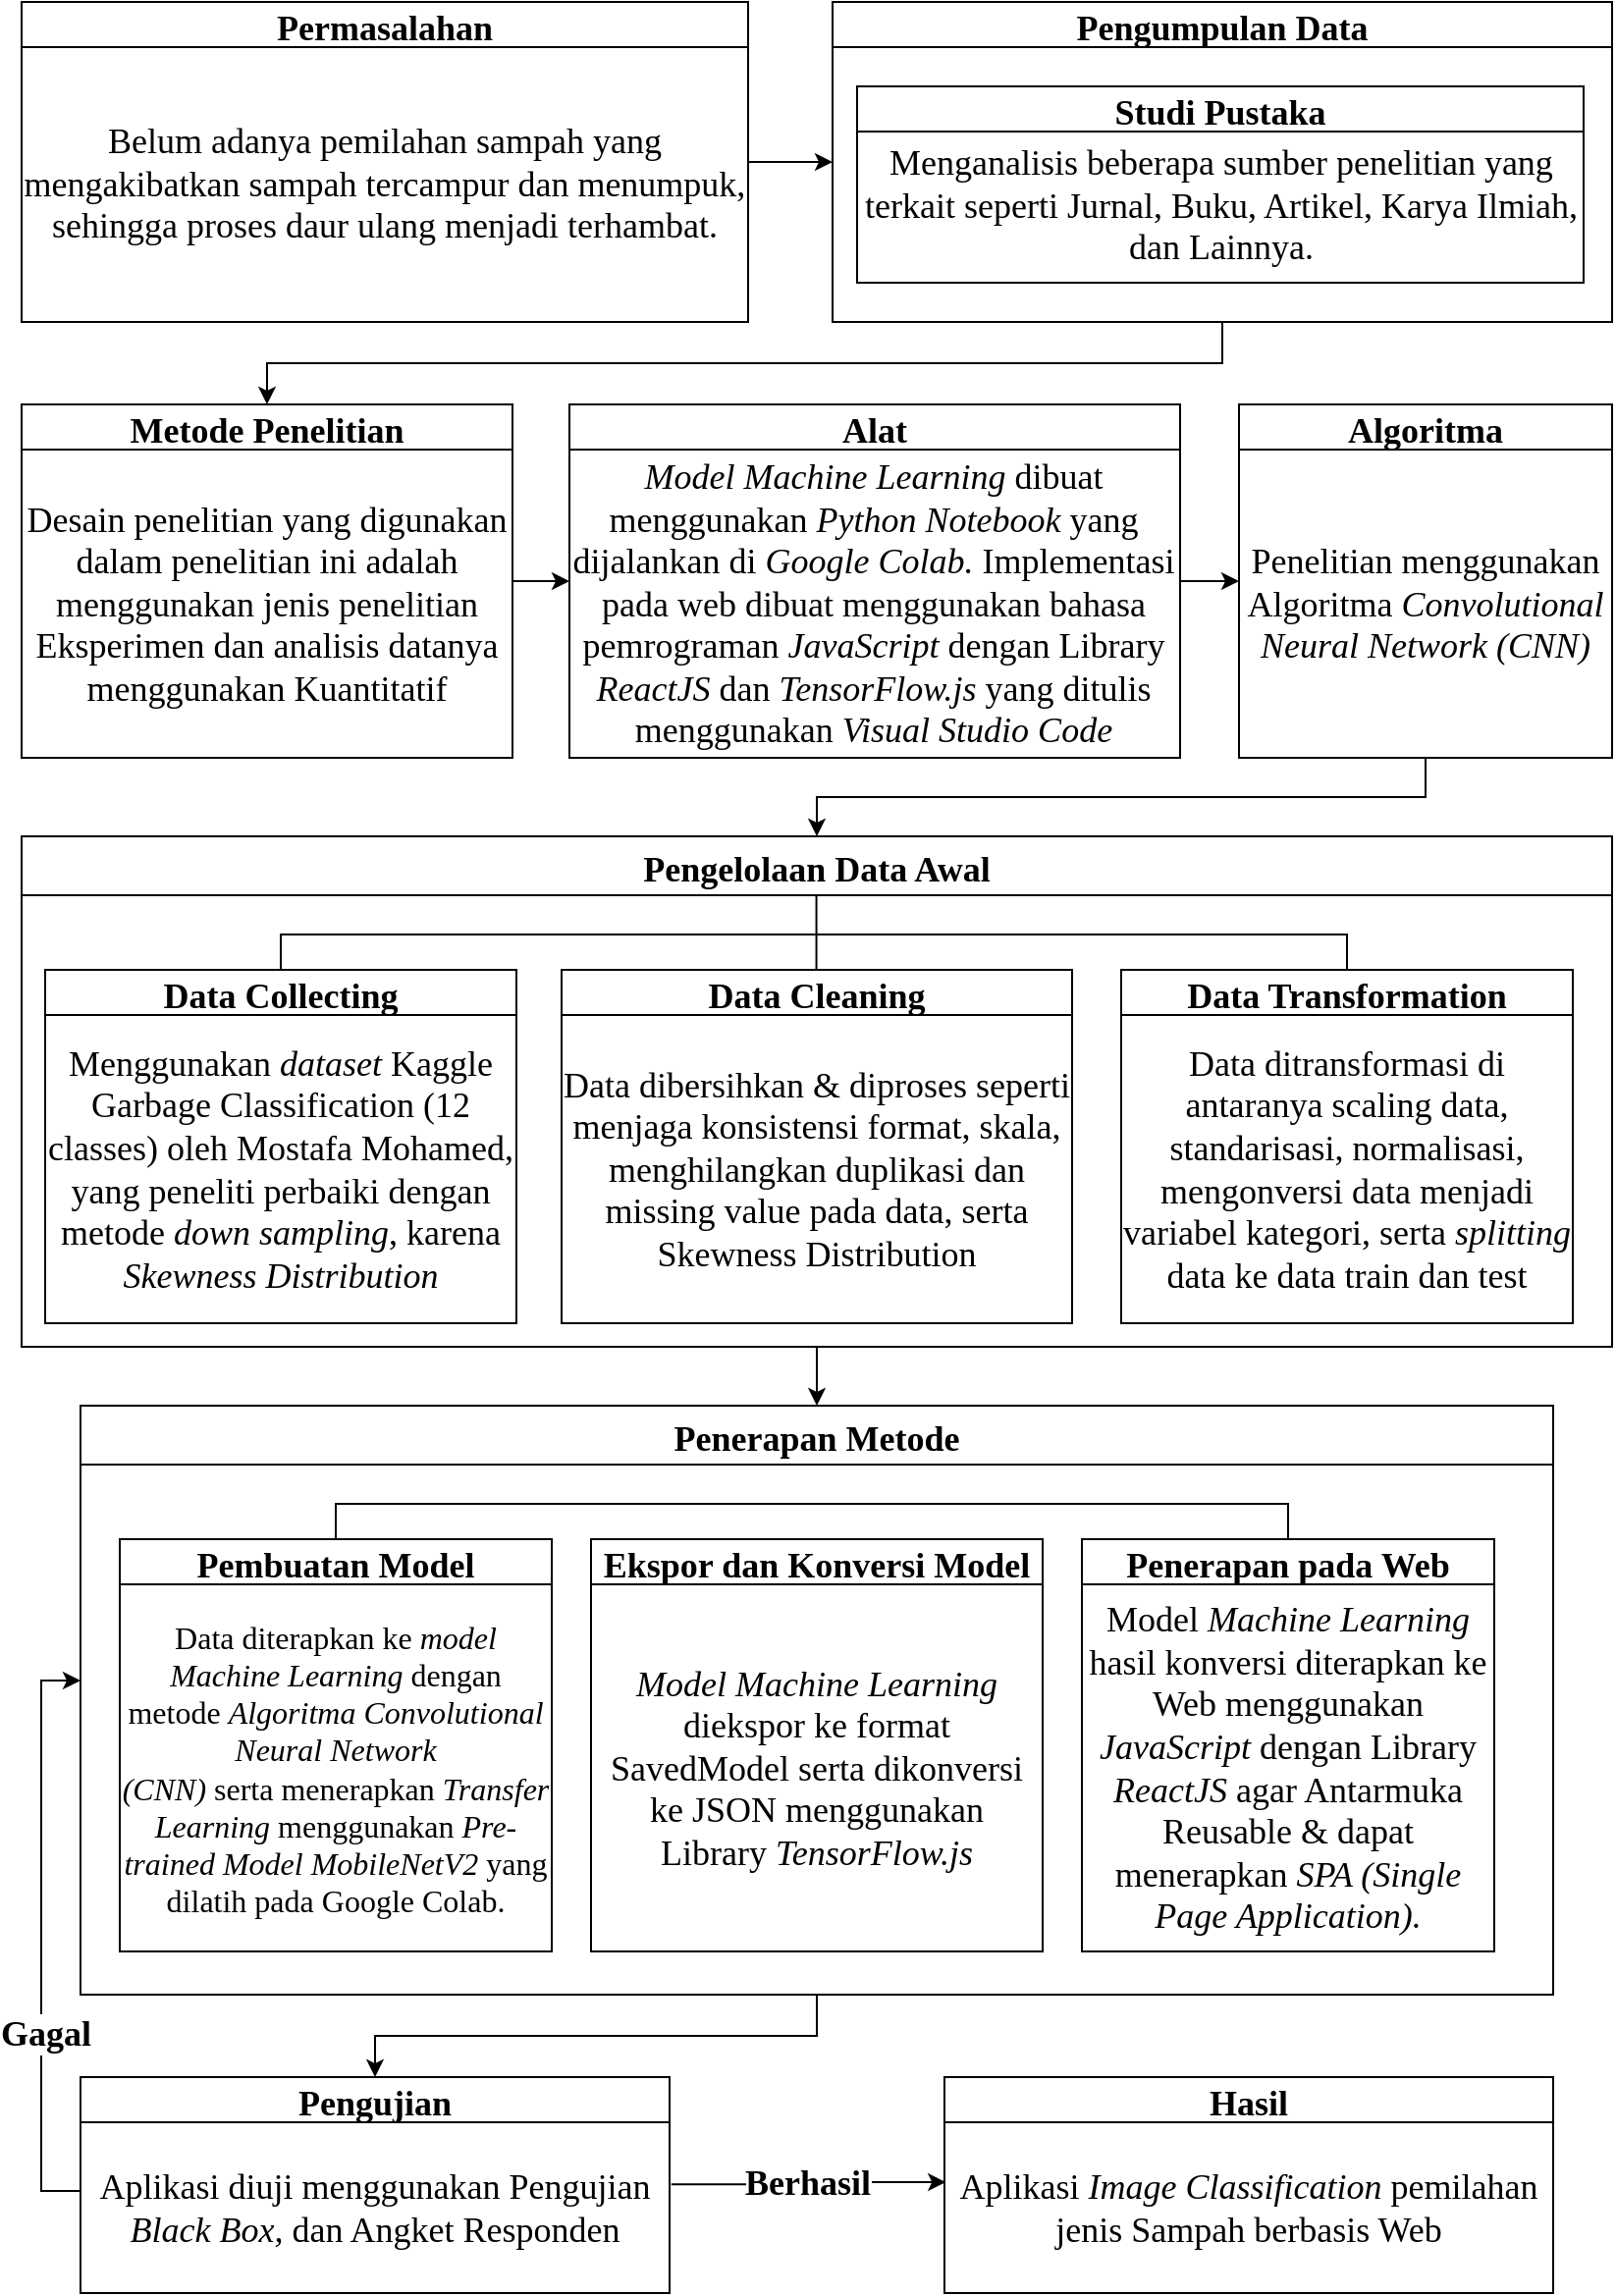 <mxfile version="20.3.0" type="github">
  <diagram id="ftpVaE4ZrUkqRL97NRIl" name="Page-1">
    <mxGraphModel dx="782" dy="3935" grid="1" gridSize="10" guides="1" tooltips="1" connect="1" arrows="1" fold="1" page="1" pageScale="1" pageWidth="827" pageHeight="1169" math="0" shadow="0">
      <root>
        <mxCell id="0" />
        <mxCell id="1" parent="0" />
        <mxCell id="U5f-m4eWwpbkQe5mS7gN-12" style="edgeStyle=orthogonalEdgeStyle;rounded=0;orthogonalLoop=1;jettySize=auto;html=1;exitX=0.5;exitY=1;exitDx=0;exitDy=0;entryX=0.5;entryY=0;entryDx=0;entryDy=0;fontSize=10;" parent="1" source="FPoC3J4e7JrbTw-nTRbA-55" target="U5f-m4eWwpbkQe5mS7gN-1" edge="1">
          <mxGeometry relative="1" as="geometry" />
        </mxCell>
        <mxCell id="FPoC3J4e7JrbTw-nTRbA-55" value="Pengelolaan Data Awal" style="swimlane;fontFamily=Times New Roman;fontSize=18;startSize=30;" parent="1" vertex="1">
          <mxGeometry x="10" y="-3080" width="810" height="260" as="geometry" />
        </mxCell>
        <mxCell id="FPoC3J4e7JrbTw-nTRbA-57" value="Data Collecting" style="swimlane;fontFamily=Times New Roman;fontSize=18;" parent="FPoC3J4e7JrbTw-nTRbA-55" vertex="1">
          <mxGeometry x="12" y="68" width="240" height="180" as="geometry" />
        </mxCell>
        <mxCell id="Pu13_7xQ0A8VnXWu68sf-4" value="&lt;font style=&quot;font-size: 18px;&quot;&gt;&lt;span style=&quot;background-color: initial; font-size: 18px;&quot;&gt;Menggunakan &lt;i style=&quot;font-size: 18px;&quot;&gt;dataset &lt;/i&gt;Kaggle Garbage Classification (12 classes) oleh Mostafa Mohamed, yang peneliti perbaiki dengan metode &lt;i style=&quot;font-size: 18px;&quot;&gt;down sampling&lt;/i&gt;, karena &lt;i style=&quot;font-size: 18px;&quot;&gt;Skewness Distribution&lt;/i&gt;&lt;br style=&quot;font-size: 18px;&quot;&gt;&lt;/span&gt;&lt;/font&gt;" style="rounded=0;whiteSpace=wrap;html=1;fontFamily=Times New Roman;fontSize=18;" parent="FPoC3J4e7JrbTw-nTRbA-57" vertex="1">
          <mxGeometry y="23" width="240" height="157" as="geometry" />
        </mxCell>
        <mxCell id="FPoC3J4e7JrbTw-nTRbA-59" value="Data Cleaning" style="swimlane;fontFamily=Times New Roman;fontSize=18;" parent="FPoC3J4e7JrbTw-nTRbA-55" vertex="1">
          <mxGeometry x="275" y="68" width="260" height="180" as="geometry" />
        </mxCell>
        <mxCell id="Pu13_7xQ0A8VnXWu68sf-6" value="&lt;font face=&quot;Times New Roman&quot; style=&quot;font-size: 18px;&quot;&gt;Data dibersihkan &amp;amp; diproses seperti menjaga konsistensi format, skala, menghilangkan duplikasi dan missing value pada data, serta Skewness Distribution&lt;/font&gt;" style="rounded=0;whiteSpace=wrap;html=1;fontFamily=Helvetica;fontSize=12;" parent="FPoC3J4e7JrbTw-nTRbA-59" vertex="1">
          <mxGeometry y="23" width="260" height="157" as="geometry" />
        </mxCell>
        <mxCell id="Pu13_7xQ0A8VnXWu68sf-10" value="" style="endArrow=none;html=1;rounded=0;fontSize=10;entryX=0.5;entryY=0;entryDx=0;entryDy=0;exitX=0.5;exitY=0;exitDx=0;exitDy=0;" parent="FPoC3J4e7JrbTw-nTRbA-55" source="FPoC3J4e7JrbTw-nTRbA-57" target="FPoC3J4e7JrbTw-nTRbA-60" edge="1">
          <mxGeometry width="50" height="50" relative="1" as="geometry">
            <mxPoint x="83" y="68" as="sourcePoint" />
            <mxPoint x="263" y="50" as="targetPoint" />
            <Array as="points">
              <mxPoint x="132" y="50" />
              <mxPoint x="273" y="50" />
              <mxPoint x="675" y="50" />
            </Array>
          </mxGeometry>
        </mxCell>
        <mxCell id="FPoC3J4e7JrbTw-nTRbA-60" value="Data Transformation" style="swimlane;fontFamily=Times New Roman;fontSize=18;" parent="FPoC3J4e7JrbTw-nTRbA-55" vertex="1">
          <mxGeometry x="560" y="68" width="230" height="180" as="geometry" />
        </mxCell>
        <mxCell id="Pu13_7xQ0A8VnXWu68sf-9" value="&lt;font style=&quot;font-size: 18px;&quot;&gt;Data ditransformasi di antaranya scaling data, standarisasi, normalisasi, mengonversi data menjadi variabel kategori, serta &lt;i style=&quot;font-size: 18px;&quot;&gt;splitting&lt;/i&gt; data ke data train dan test&lt;/font&gt;" style="rounded=0;whiteSpace=wrap;html=1;fontFamily=Times New Roman;fontSize=18;" parent="FPoC3J4e7JrbTw-nTRbA-60" vertex="1">
          <mxGeometry y="23" width="230" height="157" as="geometry" />
        </mxCell>
        <mxCell id="Plyw5mVZVksHr3dbfB8L-9" value="" style="endArrow=none;html=1;rounded=0;fontSize=10;exitX=0.5;exitY=0;exitDx=0;exitDy=0;" parent="FPoC3J4e7JrbTw-nTRbA-55" edge="1">
          <mxGeometry width="50" height="50" relative="1" as="geometry">
            <mxPoint x="404.78" y="68" as="sourcePoint" />
            <mxPoint x="404.78" y="30" as="targetPoint" />
          </mxGeometry>
        </mxCell>
        <mxCell id="Pu13_7xQ0A8VnXWu68sf-33" style="edgeStyle=orthogonalEdgeStyle;rounded=0;orthogonalLoop=1;jettySize=auto;html=1;fontSize=12;" parent="1" source="Pu13_7xQ0A8VnXWu68sf-31" edge="1">
          <mxGeometry relative="1" as="geometry">
            <Array as="points">
              <mxPoint x="20" y="-2390" />
              <mxPoint x="20" y="-2650" />
            </Array>
            <mxPoint x="40" y="-2650" as="targetPoint" />
          </mxGeometry>
        </mxCell>
        <mxCell id="Pu13_7xQ0A8VnXWu68sf-35" value="&lt;b style=&quot;font-size: 18px;&quot;&gt;Gagal&lt;/b&gt;" style="edgeLabel;html=1;align=center;verticalAlign=middle;resizable=0;points=[];fontSize=18;fontFamily=Times New Roman;" parent="Pu13_7xQ0A8VnXWu68sf-33" vertex="1" connectable="0">
          <mxGeometry x="-0.425" y="4" relative="1" as="geometry">
            <mxPoint x="6" y="-14" as="offset" />
          </mxGeometry>
        </mxCell>
        <mxCell id="Pu13_7xQ0A8VnXWu68sf-41" value="&lt;b style=&quot;font-size: 18px;&quot;&gt;Berhasil&lt;/b&gt;" style="edgeStyle=orthogonalEdgeStyle;rounded=0;orthogonalLoop=1;jettySize=auto;html=1;entryX=0.002;entryY=0.351;entryDx=0;entryDy=0;fontSize=18;entryPerimeter=0;fontFamily=Times New Roman;exitX=1.003;exitY=0.364;exitDx=0;exitDy=0;exitPerimeter=0;" parent="1" source="Pu13_7xQ0A8VnXWu68sf-32" target="Pu13_7xQ0A8VnXWu68sf-40" edge="1">
          <mxGeometry relative="1" as="geometry">
            <mxPoint x="380" y="-2406" as="sourcePoint" />
          </mxGeometry>
        </mxCell>
        <mxCell id="Pu13_7xQ0A8VnXWu68sf-31" value="Pengujian" style="swimlane;fontFamily=Times New Roman;fontSize=18;" parent="1" vertex="1">
          <mxGeometry x="40" y="-2448" width="300" height="110" as="geometry" />
        </mxCell>
        <mxCell id="Pu13_7xQ0A8VnXWu68sf-32" value="&lt;font face=&quot;Times New Roman&quot; style=&quot;font-size: 18px;&quot;&gt;Aplikasi diuji menggunakan Pengujian &lt;i&gt;Black Box, &lt;/i&gt;dan Angket Responden&lt;/font&gt;" style="rounded=0;whiteSpace=wrap;html=1;fontFamily=Helvetica;fontSize=12;" parent="Pu13_7xQ0A8VnXWu68sf-31" vertex="1">
          <mxGeometry y="23" width="300" height="87" as="geometry" />
        </mxCell>
        <mxCell id="Pu13_7xQ0A8VnXWu68sf-39" value="Hasil" style="swimlane;fontFamily=Times New Roman;fontSize=18;startSize=23;" parent="1" vertex="1">
          <mxGeometry x="480" y="-2448" width="310" height="110" as="geometry" />
        </mxCell>
        <mxCell id="Pu13_7xQ0A8VnXWu68sf-40" value="&lt;font style=&quot;font-size: 18px;&quot; face=&quot;Times New Roman&quot;&gt;Aplikasi &lt;i&gt;Image Classification&lt;/i&gt; pemilahan jenis Sampah berbasis Web&lt;/font&gt;" style="rounded=0;whiteSpace=wrap;html=1;fontFamily=Helvetica;fontSize=12;" parent="Pu13_7xQ0A8VnXWu68sf-39" vertex="1">
          <mxGeometry y="23" width="310" height="87" as="geometry" />
        </mxCell>
        <mxCell id="vXzsaP8zb9LwVDpUy9cl-1" style="edgeStyle=orthogonalEdgeStyle;rounded=0;orthogonalLoop=1;jettySize=auto;html=1;exitX=0.5;exitY=1;exitDx=0;exitDy=0;" parent="1" source="U5f-m4eWwpbkQe5mS7gN-1" target="Pu13_7xQ0A8VnXWu68sf-31" edge="1">
          <mxGeometry relative="1" as="geometry" />
        </mxCell>
        <mxCell id="U5f-m4eWwpbkQe5mS7gN-1" value="Penerapan Metode" style="swimlane;fontFamily=Times New Roman;fontSize=18;startSize=30;" parent="1" vertex="1">
          <mxGeometry x="40" y="-2790" width="750" height="300" as="geometry" />
        </mxCell>
        <mxCell id="U5f-m4eWwpbkQe5mS7gN-2" value="Pembuatan Model" style="swimlane;fontFamily=Times New Roman;fontSize=18;" parent="U5f-m4eWwpbkQe5mS7gN-1" vertex="1">
          <mxGeometry x="20" y="68" width="220" height="202" as="geometry" />
        </mxCell>
        <mxCell id="U5f-m4eWwpbkQe5mS7gN-3" value="&lt;font face=&quot;Times New Roman&quot; style=&quot;font-size: 16px;&quot;&gt;Data diterapkan ke &lt;i&gt;model Machine Learning&lt;/i&gt;&amp;nbsp;dengan metode &lt;i&gt;Algoritma&amp;nbsp;Convolutional Neural Network (CNN)&amp;nbsp;&lt;/i&gt;serta&amp;nbsp;menerapkan &lt;i&gt;Transfer Learning &lt;/i&gt;menggunakan &lt;i&gt;Pre-trained Model&amp;nbsp;MobileNetV2&lt;/i&gt;&amp;nbsp;yang dilatih pada Google Colab.&lt;/font&gt;" style="rounded=0;whiteSpace=wrap;html=1;fontFamily=Helvetica;fontSize=12;" parent="U5f-m4eWwpbkQe5mS7gN-2" vertex="1">
          <mxGeometry y="23" width="220" height="187" as="geometry" />
        </mxCell>
        <mxCell id="U5f-m4eWwpbkQe5mS7gN-4" value="Ekspor dan Konversi Model" style="swimlane;fontFamily=Times New Roman;fontSize=18;" parent="U5f-m4eWwpbkQe5mS7gN-1" vertex="1">
          <mxGeometry x="260" y="68" width="230" height="210" as="geometry" />
        </mxCell>
        <mxCell id="U5f-m4eWwpbkQe5mS7gN-5" value="&lt;font face=&quot;Times New Roman&quot; style=&quot;font-size: 18px;&quot;&gt;&lt;i&gt;Model Machine Learning &lt;/i&gt;diekspor ke format SavedModel serta dikonversi ke JSON menggunakan Library &lt;i&gt;TensorFlow.js&lt;/i&gt;&lt;/font&gt;" style="rounded=0;whiteSpace=wrap;html=1;fontFamily=Helvetica;fontSize=12;" parent="U5f-m4eWwpbkQe5mS7gN-4" vertex="1">
          <mxGeometry y="23" width="230" height="187" as="geometry" />
        </mxCell>
        <mxCell id="U5f-m4eWwpbkQe5mS7gN-6" value="Penerapan pada Web" style="swimlane;fontFamily=Times New Roman;fontSize=18;" parent="U5f-m4eWwpbkQe5mS7gN-1" vertex="1">
          <mxGeometry x="510" y="68" width="210" height="210" as="geometry" />
        </mxCell>
        <mxCell id="U5f-m4eWwpbkQe5mS7gN-7" value="&lt;font face=&quot;Times New Roman&quot; style=&quot;font-size: 18px;&quot;&gt;Model &lt;i&gt;Machine Learning &lt;/i&gt;hasil konversi diterapkan ke Web menggunakan &lt;i&gt;JavaScript&lt;/i&gt; dengan Library &lt;i&gt;ReactJS&lt;/i&gt; agar Antarmuka Reusable &amp;amp; dapat menerapkan &lt;i&gt;SPA (Single Page Application).&lt;/i&gt;&lt;/font&gt;" style="rounded=0;whiteSpace=wrap;html=1;fontFamily=Helvetica;fontSize=12;" parent="U5f-m4eWwpbkQe5mS7gN-6" vertex="1">
          <mxGeometry y="23" width="210" height="187" as="geometry" />
        </mxCell>
        <mxCell id="U5f-m4eWwpbkQe5mS7gN-8" value="" style="endArrow=none;html=1;rounded=0;fontSize=10;entryX=0.5;entryY=0;entryDx=0;entryDy=0;exitX=0.5;exitY=0;exitDx=0;exitDy=0;" parent="U5f-m4eWwpbkQe5mS7gN-1" source="U5f-m4eWwpbkQe5mS7gN-2" target="U5f-m4eWwpbkQe5mS7gN-6" edge="1">
          <mxGeometry width="50" height="50" relative="1" as="geometry">
            <mxPoint x="83" y="68" as="sourcePoint" />
            <mxPoint x="263" y="50" as="targetPoint" />
            <Array as="points">
              <mxPoint x="130" y="50" />
              <mxPoint x="273" y="50" />
              <mxPoint x="615" y="50" />
            </Array>
          </mxGeometry>
        </mxCell>
        <mxCell id="Yc8w8ZCrsOE5bA9uPSmD-16" style="edgeStyle=orthogonalEdgeStyle;rounded=0;orthogonalLoop=1;jettySize=auto;html=1;exitX=1;exitY=0.5;exitDx=0;exitDy=0;entryX=0;entryY=0.5;entryDx=0;entryDy=0;fontFamily=Times New Roman;fontSize=18;" parent="1" source="Yc8w8ZCrsOE5bA9uPSmD-7" target="Yc8w8ZCrsOE5bA9uPSmD-11" edge="1">
          <mxGeometry relative="1" as="geometry" />
        </mxCell>
        <mxCell id="Yc8w8ZCrsOE5bA9uPSmD-7" value="Permasalahan" style="swimlane;fontFamily=Times New Roman;fontSize=18;" parent="1" vertex="1">
          <mxGeometry x="10" y="-3505" width="370" height="163" as="geometry" />
        </mxCell>
        <mxCell id="Yc8w8ZCrsOE5bA9uPSmD-10" value="&lt;font style=&quot;font-size: 18px;&quot;&gt;Belum adanya pemilahan sampah yang mengakibatkan sampah tercampur dan menumpuk, sehingga proses daur ulang menjadi terhambat&lt;span style=&quot;font-family: &amp;quot;Times New Roman&amp;quot;, serif;&quot;&gt;.&lt;/span&gt;&lt;/font&gt;" style="text;whiteSpace=wrap;html=1;fontSize=18;fontFamily=Times New Roman;align=center;verticalAlign=middle;" parent="Yc8w8ZCrsOE5bA9uPSmD-7" vertex="1">
          <mxGeometry y="23" width="370" height="140" as="geometry" />
        </mxCell>
        <mxCell id="Yc8w8ZCrsOE5bA9uPSmD-20" style="edgeStyle=orthogonalEdgeStyle;rounded=0;orthogonalLoop=1;jettySize=auto;html=1;exitX=0.5;exitY=1;exitDx=0;exitDy=0;entryX=0.5;entryY=0;entryDx=0;entryDy=0;fontFamily=Times New Roman;fontSize=18;" parent="1" source="Yc8w8ZCrsOE5bA9uPSmD-11" target="Yc8w8ZCrsOE5bA9uPSmD-17" edge="1">
          <mxGeometry relative="1" as="geometry" />
        </mxCell>
        <mxCell id="Yc8w8ZCrsOE5bA9uPSmD-11" value="Pengumpulan Data" style="swimlane;fontFamily=Times New Roman;fontSize=18;" parent="1" vertex="1">
          <mxGeometry x="423" y="-3505" width="397" height="163" as="geometry" />
        </mxCell>
        <mxCell id="Yc8w8ZCrsOE5bA9uPSmD-3" value="Studi Pustaka" style="swimlane;fontSize=18;fontFamily=Times New Roman;" parent="Yc8w8ZCrsOE5bA9uPSmD-11" vertex="1">
          <mxGeometry x="12.5" y="43" width="370" height="100" as="geometry" />
        </mxCell>
        <mxCell id="Yc8w8ZCrsOE5bA9uPSmD-6" value="&lt;font face=&quot;Times New Roman&quot; style=&quot;font-size: 18px;&quot;&gt;Menganalisis beberapa sumber penelitian yang terkait seperti Jurnal, Buku, Artikel, Karya Ilmiah, dan Lainnya.&lt;/font&gt;" style="text;whiteSpace=wrap;html=1;align=center;verticalAlign=middle;" parent="Yc8w8ZCrsOE5bA9uPSmD-3" vertex="1">
          <mxGeometry y="24" width="370" height="74.5" as="geometry" />
        </mxCell>
        <mxCell id="Yc8w8ZCrsOE5bA9uPSmD-25" style="edgeStyle=orthogonalEdgeStyle;rounded=0;orthogonalLoop=1;jettySize=auto;html=1;exitX=1;exitY=0.5;exitDx=0;exitDy=0;entryX=0;entryY=0.5;entryDx=0;entryDy=0;fontFamily=Times New Roman;fontSize=18;" parent="1" source="Yc8w8ZCrsOE5bA9uPSmD-17" target="Yc8w8ZCrsOE5bA9uPSmD-23" edge="1">
          <mxGeometry relative="1" as="geometry" />
        </mxCell>
        <mxCell id="Yc8w8ZCrsOE5bA9uPSmD-17" value="Metode Penelitian" style="swimlane;fontFamily=Times New Roman;fontSize=18;" parent="1" vertex="1">
          <mxGeometry x="10" y="-3300" width="250" height="180" as="geometry" />
        </mxCell>
        <mxCell id="Yc8w8ZCrsOE5bA9uPSmD-22" value="Desain penelitian yang digunakan dalam penelitian ini adalah menggunakan jenis penelitian Eksperimen dan analisis datanya menggunakan Kuantitatif" style="text;whiteSpace=wrap;html=1;fontSize=18;fontFamily=Times New Roman;align=center;verticalAlign=middle;" parent="Yc8w8ZCrsOE5bA9uPSmD-17" vertex="1">
          <mxGeometry y="23" width="250" height="157" as="geometry" />
        </mxCell>
        <mxCell id="Yc8w8ZCrsOE5bA9uPSmD-29" style="edgeStyle=orthogonalEdgeStyle;rounded=0;orthogonalLoop=1;jettySize=auto;html=1;entryX=0;entryY=0.5;entryDx=0;entryDy=0;fontFamily=Times New Roman;fontSize=18;" parent="1" source="Yc8w8ZCrsOE5bA9uPSmD-23" target="Yc8w8ZCrsOE5bA9uPSmD-26" edge="1">
          <mxGeometry relative="1" as="geometry" />
        </mxCell>
        <mxCell id="Yc8w8ZCrsOE5bA9uPSmD-23" value="Alat" style="swimlane;fontFamily=Times New Roman;fontSize=18;" parent="1" vertex="1">
          <mxGeometry x="289" y="-3300" width="311" height="180" as="geometry" />
        </mxCell>
        <mxCell id="Yc8w8ZCrsOE5bA9uPSmD-24" value="&lt;i&gt;&lt;span&gt;Model Machine Learning&lt;/span&gt;&lt;/i&gt;&lt;span&gt; dibuat menggunakan &lt;i&gt;Python&lt;/i&gt; &lt;i&gt;Notebook&lt;/i&gt; yang dijalankan di &lt;i&gt;Google Colab.&amp;nbsp;&lt;/i&gt;&lt;/span&gt;Implementasi pada web dibuat menggunakan bahasa pemrograman &lt;i&gt;JavaScript &lt;/i&gt;dengan Library &lt;i&gt;ReactJS &lt;/i&gt;dan &lt;i&gt;TensorFlow.js&lt;/i&gt; yang ditulis menggunakan &lt;i&gt;Visual Studio Code&lt;/i&gt;" style="text;whiteSpace=wrap;html=1;fontSize=18;fontFamily=Times New Roman;align=center;verticalAlign=middle;" parent="Yc8w8ZCrsOE5bA9uPSmD-23" vertex="1">
          <mxGeometry y="23" width="310" height="157" as="geometry" />
        </mxCell>
        <mxCell id="Yc8w8ZCrsOE5bA9uPSmD-26" value="Algoritma" style="swimlane;fontFamily=Times New Roman;fontSize=18;" parent="1" vertex="1">
          <mxGeometry x="630" y="-3300" width="190" height="180" as="geometry" />
        </mxCell>
        <mxCell id="Yc8w8ZCrsOE5bA9uPSmD-27" value="Penelitian menggunakan Algoritma &lt;i&gt;Convolutional Neural Network (CNN)&lt;/i&gt;" style="text;whiteSpace=wrap;html=1;fontSize=18;fontFamily=Times New Roman;align=center;verticalAlign=middle;" parent="Yc8w8ZCrsOE5bA9uPSmD-26" vertex="1">
          <mxGeometry y="23" width="190" height="157" as="geometry" />
        </mxCell>
        <mxCell id="Yc8w8ZCrsOE5bA9uPSmD-32" style="edgeStyle=orthogonalEdgeStyle;rounded=0;orthogonalLoop=1;jettySize=auto;html=1;exitX=0.5;exitY=1;exitDx=0;exitDy=0;entryX=0.5;entryY=0;entryDx=0;entryDy=0;fontFamily=Times New Roman;fontSize=17;" parent="1" source="Yc8w8ZCrsOE5bA9uPSmD-27" target="FPoC3J4e7JrbTw-nTRbA-55" edge="1">
          <mxGeometry relative="1" as="geometry" />
        </mxCell>
      </root>
    </mxGraphModel>
  </diagram>
</mxfile>
